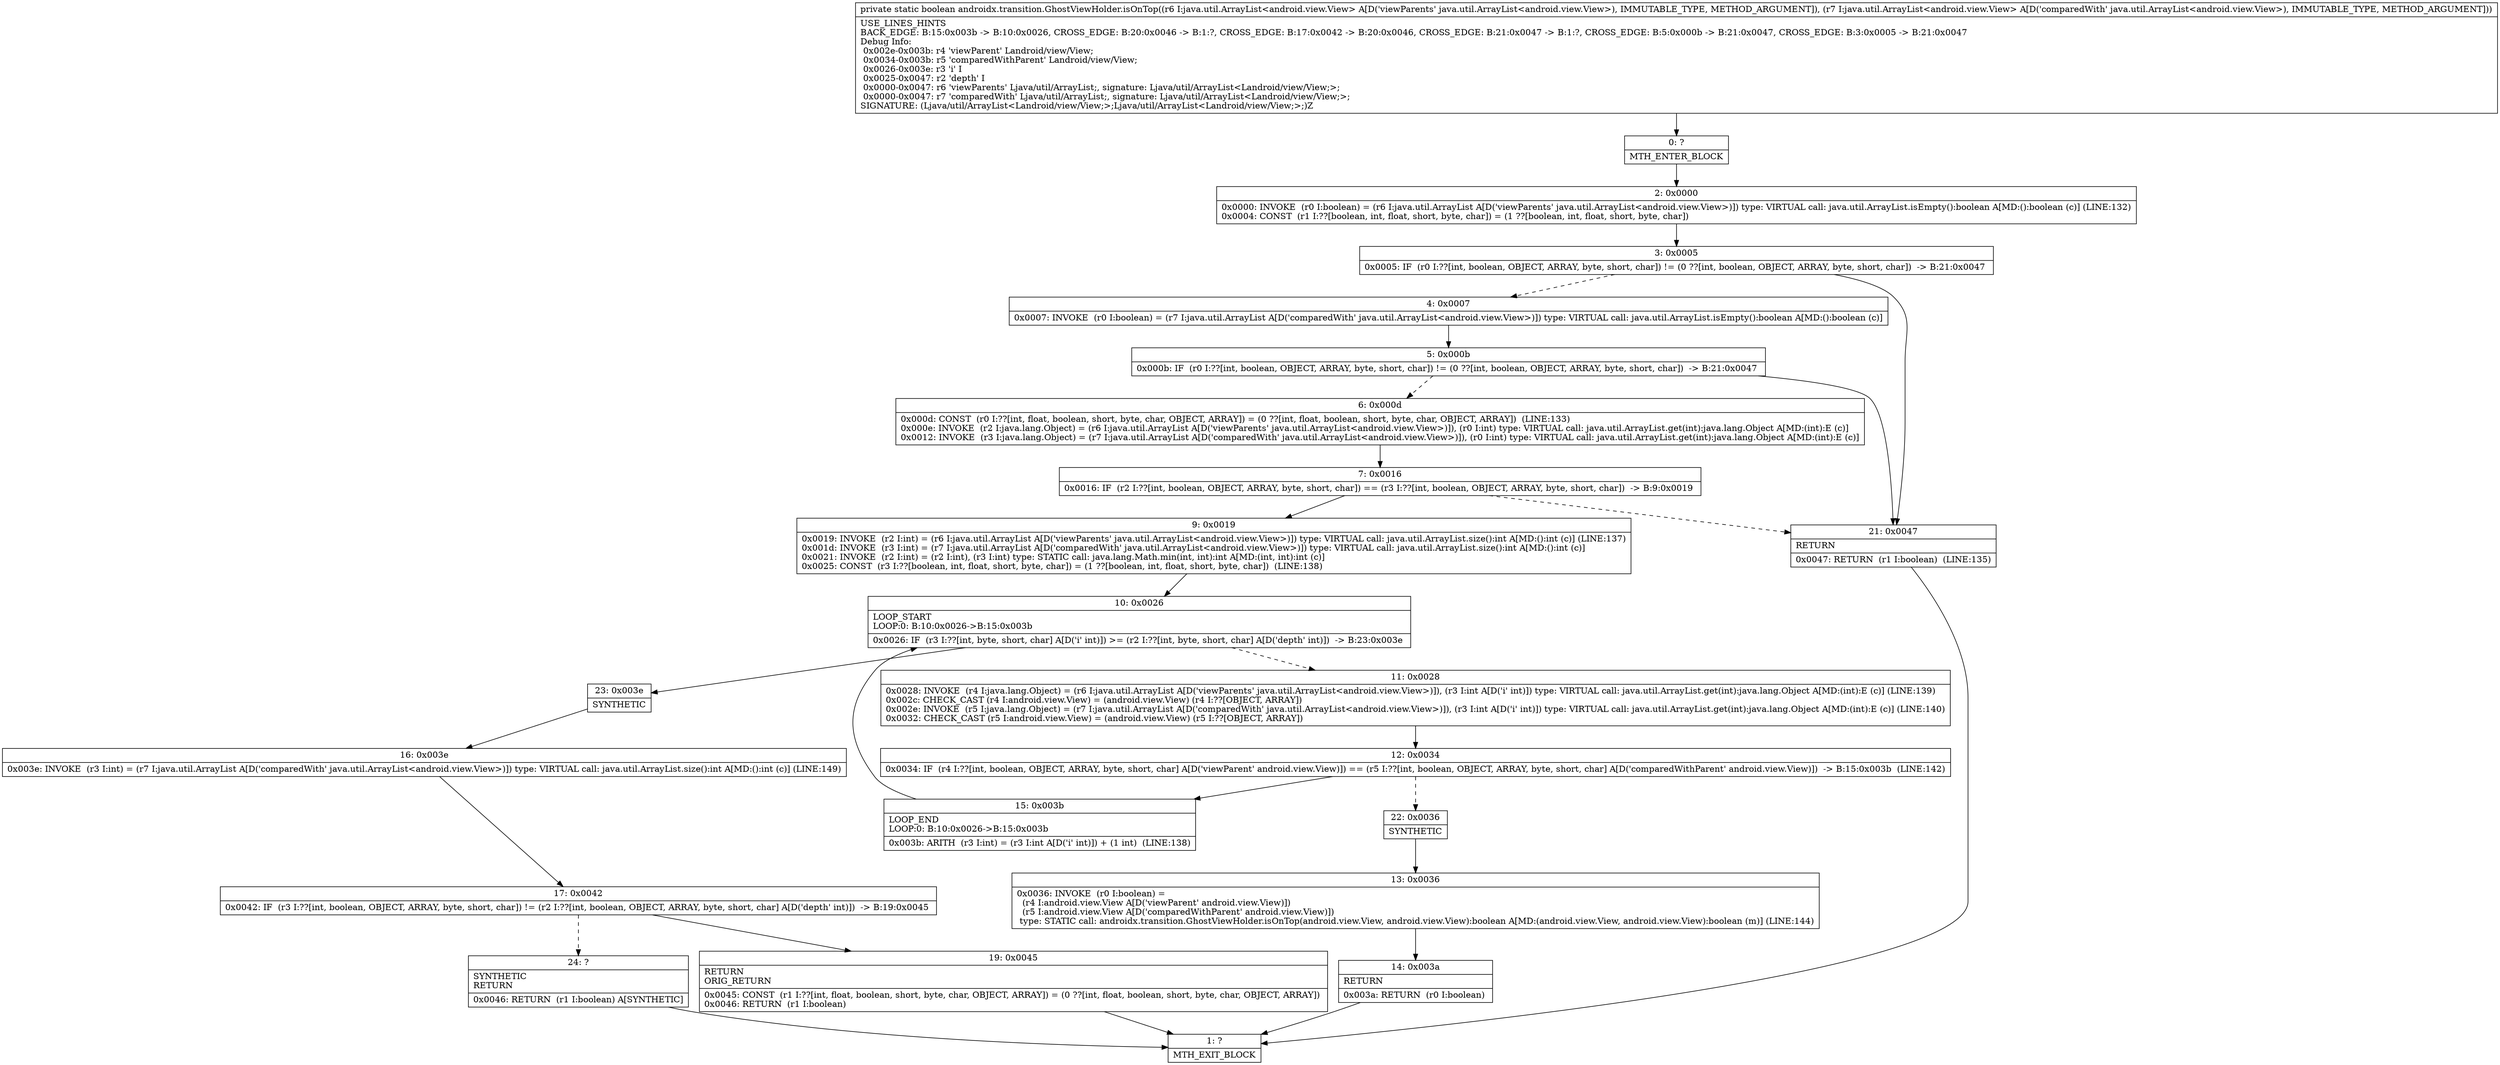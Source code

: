 digraph "CFG forandroidx.transition.GhostViewHolder.isOnTop(Ljava\/util\/ArrayList;Ljava\/util\/ArrayList;)Z" {
Node_0 [shape=record,label="{0\:\ ?|MTH_ENTER_BLOCK\l}"];
Node_2 [shape=record,label="{2\:\ 0x0000|0x0000: INVOKE  (r0 I:boolean) = (r6 I:java.util.ArrayList A[D('viewParents' java.util.ArrayList\<android.view.View\>)]) type: VIRTUAL call: java.util.ArrayList.isEmpty():boolean A[MD:():boolean (c)] (LINE:132)\l0x0004: CONST  (r1 I:??[boolean, int, float, short, byte, char]) = (1 ??[boolean, int, float, short, byte, char]) \l}"];
Node_3 [shape=record,label="{3\:\ 0x0005|0x0005: IF  (r0 I:??[int, boolean, OBJECT, ARRAY, byte, short, char]) != (0 ??[int, boolean, OBJECT, ARRAY, byte, short, char])  \-\> B:21:0x0047 \l}"];
Node_4 [shape=record,label="{4\:\ 0x0007|0x0007: INVOKE  (r0 I:boolean) = (r7 I:java.util.ArrayList A[D('comparedWith' java.util.ArrayList\<android.view.View\>)]) type: VIRTUAL call: java.util.ArrayList.isEmpty():boolean A[MD:():boolean (c)]\l}"];
Node_5 [shape=record,label="{5\:\ 0x000b|0x000b: IF  (r0 I:??[int, boolean, OBJECT, ARRAY, byte, short, char]) != (0 ??[int, boolean, OBJECT, ARRAY, byte, short, char])  \-\> B:21:0x0047 \l}"];
Node_6 [shape=record,label="{6\:\ 0x000d|0x000d: CONST  (r0 I:??[int, float, boolean, short, byte, char, OBJECT, ARRAY]) = (0 ??[int, float, boolean, short, byte, char, OBJECT, ARRAY])  (LINE:133)\l0x000e: INVOKE  (r2 I:java.lang.Object) = (r6 I:java.util.ArrayList A[D('viewParents' java.util.ArrayList\<android.view.View\>)]), (r0 I:int) type: VIRTUAL call: java.util.ArrayList.get(int):java.lang.Object A[MD:(int):E (c)]\l0x0012: INVOKE  (r3 I:java.lang.Object) = (r7 I:java.util.ArrayList A[D('comparedWith' java.util.ArrayList\<android.view.View\>)]), (r0 I:int) type: VIRTUAL call: java.util.ArrayList.get(int):java.lang.Object A[MD:(int):E (c)]\l}"];
Node_7 [shape=record,label="{7\:\ 0x0016|0x0016: IF  (r2 I:??[int, boolean, OBJECT, ARRAY, byte, short, char]) == (r3 I:??[int, boolean, OBJECT, ARRAY, byte, short, char])  \-\> B:9:0x0019 \l}"];
Node_9 [shape=record,label="{9\:\ 0x0019|0x0019: INVOKE  (r2 I:int) = (r6 I:java.util.ArrayList A[D('viewParents' java.util.ArrayList\<android.view.View\>)]) type: VIRTUAL call: java.util.ArrayList.size():int A[MD:():int (c)] (LINE:137)\l0x001d: INVOKE  (r3 I:int) = (r7 I:java.util.ArrayList A[D('comparedWith' java.util.ArrayList\<android.view.View\>)]) type: VIRTUAL call: java.util.ArrayList.size():int A[MD:():int (c)]\l0x0021: INVOKE  (r2 I:int) = (r2 I:int), (r3 I:int) type: STATIC call: java.lang.Math.min(int, int):int A[MD:(int, int):int (c)]\l0x0025: CONST  (r3 I:??[boolean, int, float, short, byte, char]) = (1 ??[boolean, int, float, short, byte, char])  (LINE:138)\l}"];
Node_10 [shape=record,label="{10\:\ 0x0026|LOOP_START\lLOOP:0: B:10:0x0026\-\>B:15:0x003b\l|0x0026: IF  (r3 I:??[int, byte, short, char] A[D('i' int)]) \>= (r2 I:??[int, byte, short, char] A[D('depth' int)])  \-\> B:23:0x003e \l}"];
Node_11 [shape=record,label="{11\:\ 0x0028|0x0028: INVOKE  (r4 I:java.lang.Object) = (r6 I:java.util.ArrayList A[D('viewParents' java.util.ArrayList\<android.view.View\>)]), (r3 I:int A[D('i' int)]) type: VIRTUAL call: java.util.ArrayList.get(int):java.lang.Object A[MD:(int):E (c)] (LINE:139)\l0x002c: CHECK_CAST (r4 I:android.view.View) = (android.view.View) (r4 I:??[OBJECT, ARRAY]) \l0x002e: INVOKE  (r5 I:java.lang.Object) = (r7 I:java.util.ArrayList A[D('comparedWith' java.util.ArrayList\<android.view.View\>)]), (r3 I:int A[D('i' int)]) type: VIRTUAL call: java.util.ArrayList.get(int):java.lang.Object A[MD:(int):E (c)] (LINE:140)\l0x0032: CHECK_CAST (r5 I:android.view.View) = (android.view.View) (r5 I:??[OBJECT, ARRAY]) \l}"];
Node_12 [shape=record,label="{12\:\ 0x0034|0x0034: IF  (r4 I:??[int, boolean, OBJECT, ARRAY, byte, short, char] A[D('viewParent' android.view.View)]) == (r5 I:??[int, boolean, OBJECT, ARRAY, byte, short, char] A[D('comparedWithParent' android.view.View)])  \-\> B:15:0x003b  (LINE:142)\l}"];
Node_15 [shape=record,label="{15\:\ 0x003b|LOOP_END\lLOOP:0: B:10:0x0026\-\>B:15:0x003b\l|0x003b: ARITH  (r3 I:int) = (r3 I:int A[D('i' int)]) + (1 int)  (LINE:138)\l}"];
Node_22 [shape=record,label="{22\:\ 0x0036|SYNTHETIC\l}"];
Node_13 [shape=record,label="{13\:\ 0x0036|0x0036: INVOKE  (r0 I:boolean) = \l  (r4 I:android.view.View A[D('viewParent' android.view.View)])\l  (r5 I:android.view.View A[D('comparedWithParent' android.view.View)])\l type: STATIC call: androidx.transition.GhostViewHolder.isOnTop(android.view.View, android.view.View):boolean A[MD:(android.view.View, android.view.View):boolean (m)] (LINE:144)\l}"];
Node_14 [shape=record,label="{14\:\ 0x003a|RETURN\l|0x003a: RETURN  (r0 I:boolean) \l}"];
Node_1 [shape=record,label="{1\:\ ?|MTH_EXIT_BLOCK\l}"];
Node_23 [shape=record,label="{23\:\ 0x003e|SYNTHETIC\l}"];
Node_16 [shape=record,label="{16\:\ 0x003e|0x003e: INVOKE  (r3 I:int) = (r7 I:java.util.ArrayList A[D('comparedWith' java.util.ArrayList\<android.view.View\>)]) type: VIRTUAL call: java.util.ArrayList.size():int A[MD:():int (c)] (LINE:149)\l}"];
Node_17 [shape=record,label="{17\:\ 0x0042|0x0042: IF  (r3 I:??[int, boolean, OBJECT, ARRAY, byte, short, char]) != (r2 I:??[int, boolean, OBJECT, ARRAY, byte, short, char] A[D('depth' int)])  \-\> B:19:0x0045 \l}"];
Node_19 [shape=record,label="{19\:\ 0x0045|RETURN\lORIG_RETURN\l|0x0045: CONST  (r1 I:??[int, float, boolean, short, byte, char, OBJECT, ARRAY]) = (0 ??[int, float, boolean, short, byte, char, OBJECT, ARRAY]) \l0x0046: RETURN  (r1 I:boolean) \l}"];
Node_24 [shape=record,label="{24\:\ ?|SYNTHETIC\lRETURN\l|0x0046: RETURN  (r1 I:boolean) A[SYNTHETIC]\l}"];
Node_21 [shape=record,label="{21\:\ 0x0047|RETURN\l|0x0047: RETURN  (r1 I:boolean)  (LINE:135)\l}"];
MethodNode[shape=record,label="{private static boolean androidx.transition.GhostViewHolder.isOnTop((r6 I:java.util.ArrayList\<android.view.View\> A[D('viewParents' java.util.ArrayList\<android.view.View\>), IMMUTABLE_TYPE, METHOD_ARGUMENT]), (r7 I:java.util.ArrayList\<android.view.View\> A[D('comparedWith' java.util.ArrayList\<android.view.View\>), IMMUTABLE_TYPE, METHOD_ARGUMENT]))  | USE_LINES_HINTS\lBACK_EDGE: B:15:0x003b \-\> B:10:0x0026, CROSS_EDGE: B:20:0x0046 \-\> B:1:?, CROSS_EDGE: B:17:0x0042 \-\> B:20:0x0046, CROSS_EDGE: B:21:0x0047 \-\> B:1:?, CROSS_EDGE: B:5:0x000b \-\> B:21:0x0047, CROSS_EDGE: B:3:0x0005 \-\> B:21:0x0047\lDebug Info:\l  0x002e\-0x003b: r4 'viewParent' Landroid\/view\/View;\l  0x0034\-0x003b: r5 'comparedWithParent' Landroid\/view\/View;\l  0x0026\-0x003e: r3 'i' I\l  0x0025\-0x0047: r2 'depth' I\l  0x0000\-0x0047: r6 'viewParents' Ljava\/util\/ArrayList;, signature: Ljava\/util\/ArrayList\<Landroid\/view\/View;\>;\l  0x0000\-0x0047: r7 'comparedWith' Ljava\/util\/ArrayList;, signature: Ljava\/util\/ArrayList\<Landroid\/view\/View;\>;\lSIGNATURE: (Ljava\/util\/ArrayList\<Landroid\/view\/View;\>;Ljava\/util\/ArrayList\<Landroid\/view\/View;\>;)Z\l}"];
MethodNode -> Node_0;Node_0 -> Node_2;
Node_2 -> Node_3;
Node_3 -> Node_4[style=dashed];
Node_3 -> Node_21;
Node_4 -> Node_5;
Node_5 -> Node_6[style=dashed];
Node_5 -> Node_21;
Node_6 -> Node_7;
Node_7 -> Node_9;
Node_7 -> Node_21[style=dashed];
Node_9 -> Node_10;
Node_10 -> Node_11[style=dashed];
Node_10 -> Node_23;
Node_11 -> Node_12;
Node_12 -> Node_15;
Node_12 -> Node_22[style=dashed];
Node_15 -> Node_10;
Node_22 -> Node_13;
Node_13 -> Node_14;
Node_14 -> Node_1;
Node_23 -> Node_16;
Node_16 -> Node_17;
Node_17 -> Node_19;
Node_17 -> Node_24[style=dashed];
Node_19 -> Node_1;
Node_24 -> Node_1;
Node_21 -> Node_1;
}

